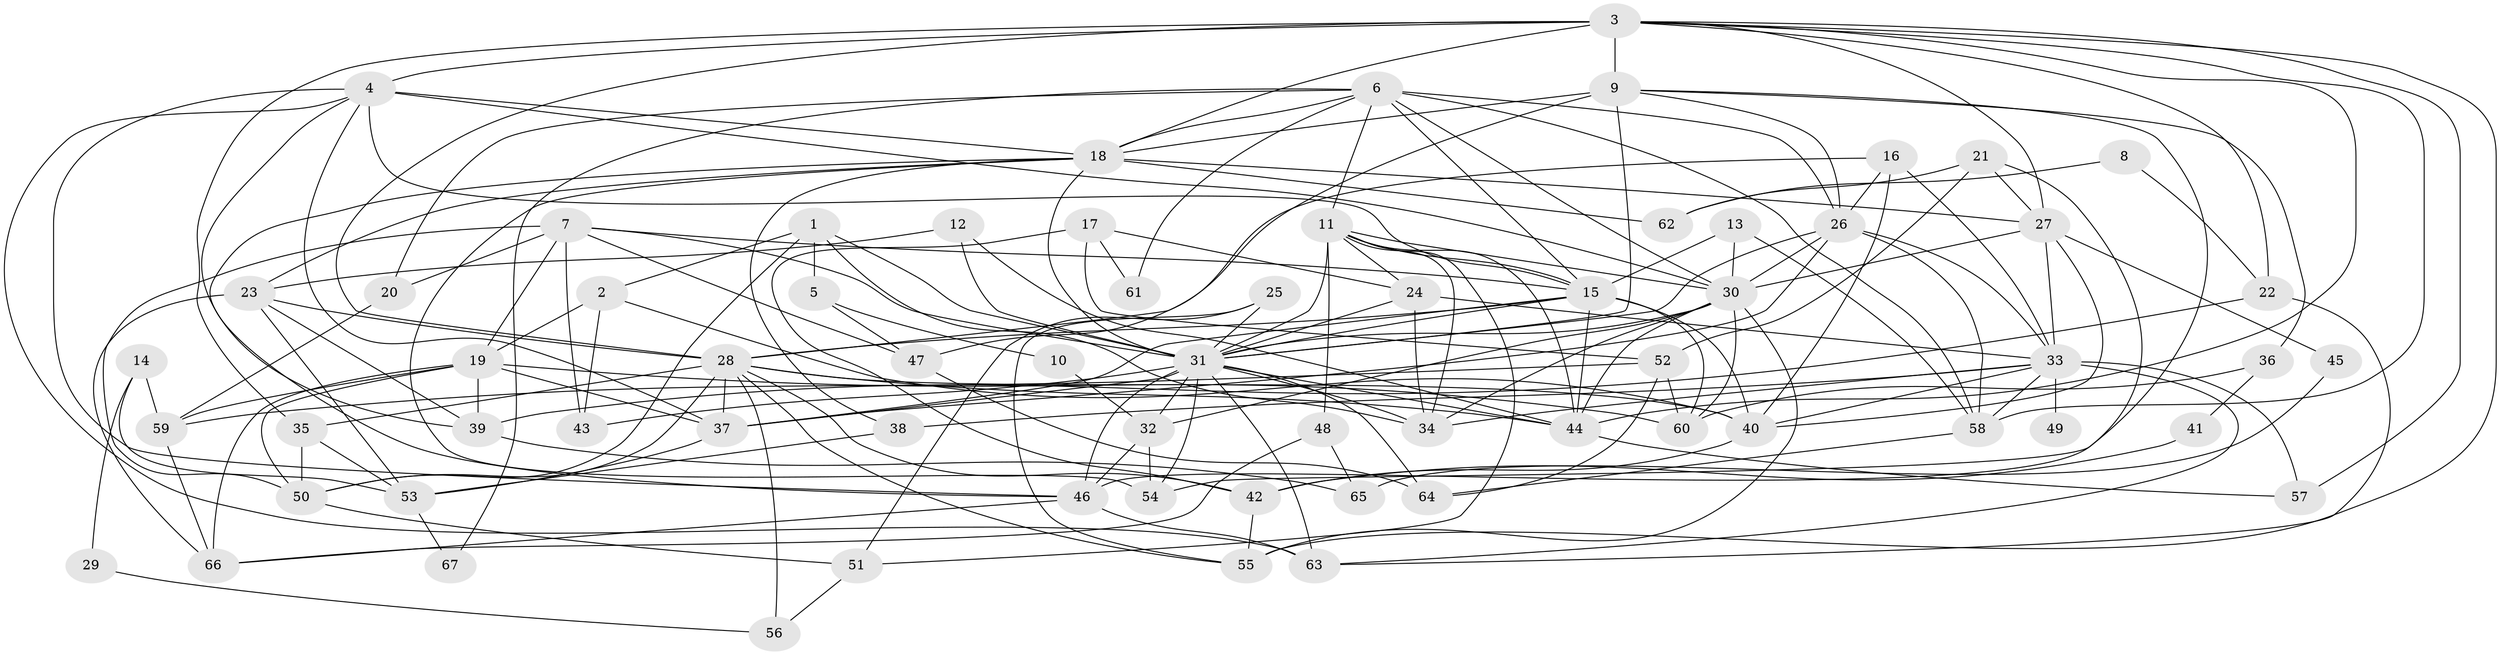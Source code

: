// original degree distribution, {5: 0.19402985074626866, 4: 0.2537313432835821, 3: 0.2835820895522388, 2: 0.12686567164179105, 6: 0.1044776119402985, 9: 0.007462686567164179, 7: 0.022388059701492536, 8: 0.007462686567164179}
// Generated by graph-tools (version 1.1) at 2025/36/03/09/25 02:36:20]
// undirected, 67 vertices, 181 edges
graph export_dot {
graph [start="1"]
  node [color=gray90,style=filled];
  1;
  2;
  3;
  4;
  5;
  6;
  7;
  8;
  9;
  10;
  11;
  12;
  13;
  14;
  15;
  16;
  17;
  18;
  19;
  20;
  21;
  22;
  23;
  24;
  25;
  26;
  27;
  28;
  29;
  30;
  31;
  32;
  33;
  34;
  35;
  36;
  37;
  38;
  39;
  40;
  41;
  42;
  43;
  44;
  45;
  46;
  47;
  48;
  49;
  50;
  51;
  52;
  53;
  54;
  55;
  56;
  57;
  58;
  59;
  60;
  61;
  62;
  63;
  64;
  65;
  66;
  67;
  1 -- 2 [weight=1.0];
  1 -- 5 [weight=1.0];
  1 -- 31 [weight=1.0];
  1 -- 34 [weight=1.0];
  1 -- 50 [weight=1.0];
  2 -- 19 [weight=1.0];
  2 -- 40 [weight=1.0];
  2 -- 43 [weight=1.0];
  3 -- 4 [weight=2.0];
  3 -- 9 [weight=2.0];
  3 -- 18 [weight=2.0];
  3 -- 22 [weight=1.0];
  3 -- 27 [weight=1.0];
  3 -- 28 [weight=1.0];
  3 -- 35 [weight=1.0];
  3 -- 44 [weight=1.0];
  3 -- 55 [weight=1.0];
  3 -- 57 [weight=1.0];
  3 -- 58 [weight=1.0];
  4 -- 15 [weight=1.0];
  4 -- 18 [weight=1.0];
  4 -- 30 [weight=1.0];
  4 -- 37 [weight=1.0];
  4 -- 39 [weight=1.0];
  4 -- 46 [weight=1.0];
  4 -- 63 [weight=1.0];
  5 -- 10 [weight=1.0];
  5 -- 47 [weight=1.0];
  6 -- 11 [weight=1.0];
  6 -- 15 [weight=2.0];
  6 -- 18 [weight=1.0];
  6 -- 20 [weight=1.0];
  6 -- 26 [weight=1.0];
  6 -- 30 [weight=1.0];
  6 -- 58 [weight=1.0];
  6 -- 61 [weight=1.0];
  6 -- 67 [weight=1.0];
  7 -- 15 [weight=1.0];
  7 -- 19 [weight=1.0];
  7 -- 20 [weight=1.0];
  7 -- 31 [weight=1.0];
  7 -- 43 [weight=1.0];
  7 -- 47 [weight=1.0];
  7 -- 50 [weight=2.0];
  8 -- 22 [weight=1.0];
  8 -- 62 [weight=1.0];
  9 -- 18 [weight=2.0];
  9 -- 26 [weight=1.0];
  9 -- 31 [weight=1.0];
  9 -- 36 [weight=1.0];
  9 -- 46 [weight=1.0];
  9 -- 47 [weight=1.0];
  10 -- 32 [weight=1.0];
  11 -- 15 [weight=1.0];
  11 -- 24 [weight=1.0];
  11 -- 30 [weight=1.0];
  11 -- 31 [weight=1.0];
  11 -- 34 [weight=1.0];
  11 -- 44 [weight=1.0];
  11 -- 48 [weight=1.0];
  11 -- 51 [weight=1.0];
  12 -- 23 [weight=1.0];
  12 -- 31 [weight=1.0];
  12 -- 44 [weight=1.0];
  13 -- 15 [weight=1.0];
  13 -- 30 [weight=1.0];
  13 -- 58 [weight=1.0];
  14 -- 29 [weight=1.0];
  14 -- 53 [weight=1.0];
  14 -- 59 [weight=1.0];
  15 -- 28 [weight=1.0];
  15 -- 31 [weight=2.0];
  15 -- 37 [weight=1.0];
  15 -- 40 [weight=1.0];
  15 -- 44 [weight=2.0];
  15 -- 60 [weight=1.0];
  16 -- 26 [weight=1.0];
  16 -- 28 [weight=1.0];
  16 -- 33 [weight=1.0];
  16 -- 40 [weight=1.0];
  17 -- 24 [weight=1.0];
  17 -- 42 [weight=1.0];
  17 -- 52 [weight=1.0];
  17 -- 61 [weight=1.0];
  18 -- 23 [weight=1.0];
  18 -- 27 [weight=1.0];
  18 -- 31 [weight=1.0];
  18 -- 38 [weight=1.0];
  18 -- 46 [weight=1.0];
  18 -- 54 [weight=1.0];
  18 -- 62 [weight=1.0];
  19 -- 37 [weight=1.0];
  19 -- 39 [weight=1.0];
  19 -- 50 [weight=1.0];
  19 -- 59 [weight=1.0];
  19 -- 60 [weight=2.0];
  19 -- 66 [weight=1.0];
  20 -- 59 [weight=1.0];
  21 -- 27 [weight=1.0];
  21 -- 52 [weight=1.0];
  21 -- 54 [weight=1.0];
  21 -- 62 [weight=1.0];
  22 -- 39 [weight=1.0];
  22 -- 63 [weight=1.0];
  23 -- 28 [weight=1.0];
  23 -- 39 [weight=1.0];
  23 -- 53 [weight=1.0];
  23 -- 66 [weight=1.0];
  24 -- 31 [weight=2.0];
  24 -- 33 [weight=1.0];
  24 -- 34 [weight=1.0];
  25 -- 31 [weight=1.0];
  25 -- 51 [weight=1.0];
  25 -- 55 [weight=1.0];
  26 -- 30 [weight=2.0];
  26 -- 31 [weight=2.0];
  26 -- 33 [weight=1.0];
  26 -- 37 [weight=1.0];
  26 -- 58 [weight=1.0];
  27 -- 30 [weight=1.0];
  27 -- 33 [weight=2.0];
  27 -- 40 [weight=1.0];
  27 -- 45 [weight=1.0];
  28 -- 35 [weight=1.0];
  28 -- 37 [weight=1.0];
  28 -- 40 [weight=1.0];
  28 -- 42 [weight=1.0];
  28 -- 44 [weight=1.0];
  28 -- 50 [weight=1.0];
  28 -- 55 [weight=1.0];
  28 -- 56 [weight=1.0];
  29 -- 56 [weight=1.0];
  30 -- 31 [weight=1.0];
  30 -- 32 [weight=2.0];
  30 -- 34 [weight=2.0];
  30 -- 44 [weight=1.0];
  30 -- 55 [weight=1.0];
  30 -- 60 [weight=1.0];
  31 -- 32 [weight=1.0];
  31 -- 34 [weight=1.0];
  31 -- 37 [weight=1.0];
  31 -- 43 [weight=1.0];
  31 -- 44 [weight=1.0];
  31 -- 46 [weight=2.0];
  31 -- 54 [weight=1.0];
  31 -- 63 [weight=1.0];
  31 -- 64 [weight=1.0];
  32 -- 46 [weight=1.0];
  32 -- 54 [weight=1.0];
  33 -- 34 [weight=1.0];
  33 -- 38 [weight=1.0];
  33 -- 40 [weight=1.0];
  33 -- 49 [weight=2.0];
  33 -- 57 [weight=1.0];
  33 -- 58 [weight=1.0];
  33 -- 63 [weight=1.0];
  35 -- 50 [weight=1.0];
  35 -- 53 [weight=1.0];
  36 -- 41 [weight=1.0];
  36 -- 60 [weight=1.0];
  37 -- 53 [weight=1.0];
  38 -- 53 [weight=1.0];
  39 -- 65 [weight=1.0];
  40 -- 42 [weight=1.0];
  41 -- 42 [weight=1.0];
  42 -- 55 [weight=1.0];
  44 -- 57 [weight=1.0];
  45 -- 65 [weight=1.0];
  46 -- 63 [weight=1.0];
  46 -- 66 [weight=1.0];
  47 -- 64 [weight=1.0];
  48 -- 65 [weight=1.0];
  48 -- 66 [weight=1.0];
  50 -- 51 [weight=1.0];
  51 -- 56 [weight=1.0];
  52 -- 59 [weight=1.0];
  52 -- 60 [weight=1.0];
  52 -- 64 [weight=1.0];
  53 -- 67 [weight=1.0];
  58 -- 64 [weight=1.0];
  59 -- 66 [weight=1.0];
}
